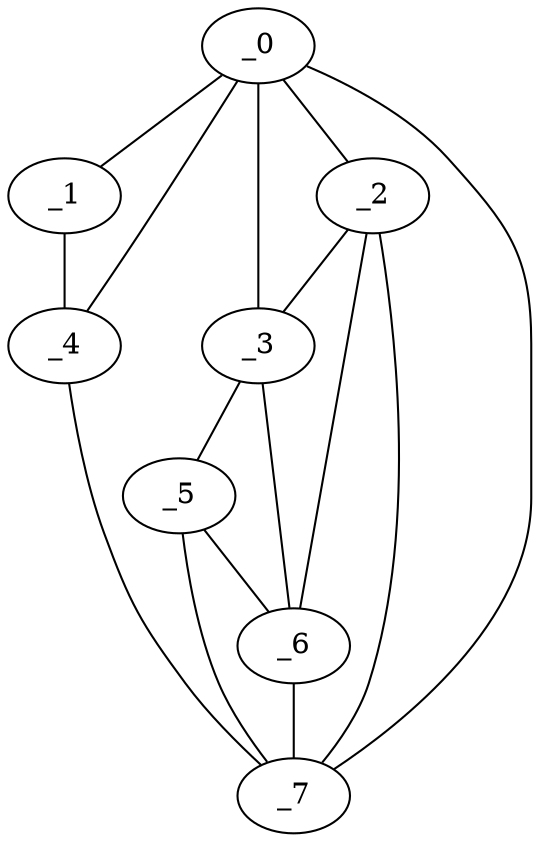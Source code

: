 graph "obj64__270.gxl" {
	_0	 [x=43,
		y=27];
	_1	 [x=45,
		y=8];
	_0 -- _1	 [valence=1];
	_2	 [x=46,
		y=39];
	_0 -- _2	 [valence=2];
	_3	 [x=48,
		y=125];
	_0 -- _3	 [valence=1];
	_4	 [x=83,
		y=7];
	_0 -- _4	 [valence=1];
	_7	 [x=86,
		y=26];
	_0 -- _7	 [valence=2];
	_1 -- _4	 [valence=1];
	_2 -- _3	 [valence=2];
	_6	 [x=85,
		y=42];
	_2 -- _6	 [valence=1];
	_2 -- _7	 [valence=1];
	_5	 [x=83,
		y=125];
	_3 -- _5	 [valence=1];
	_3 -- _6	 [valence=2];
	_4 -- _7	 [valence=1];
	_5 -- _6	 [valence=2];
	_5 -- _7	 [valence=1];
	_6 -- _7	 [valence=1];
}

